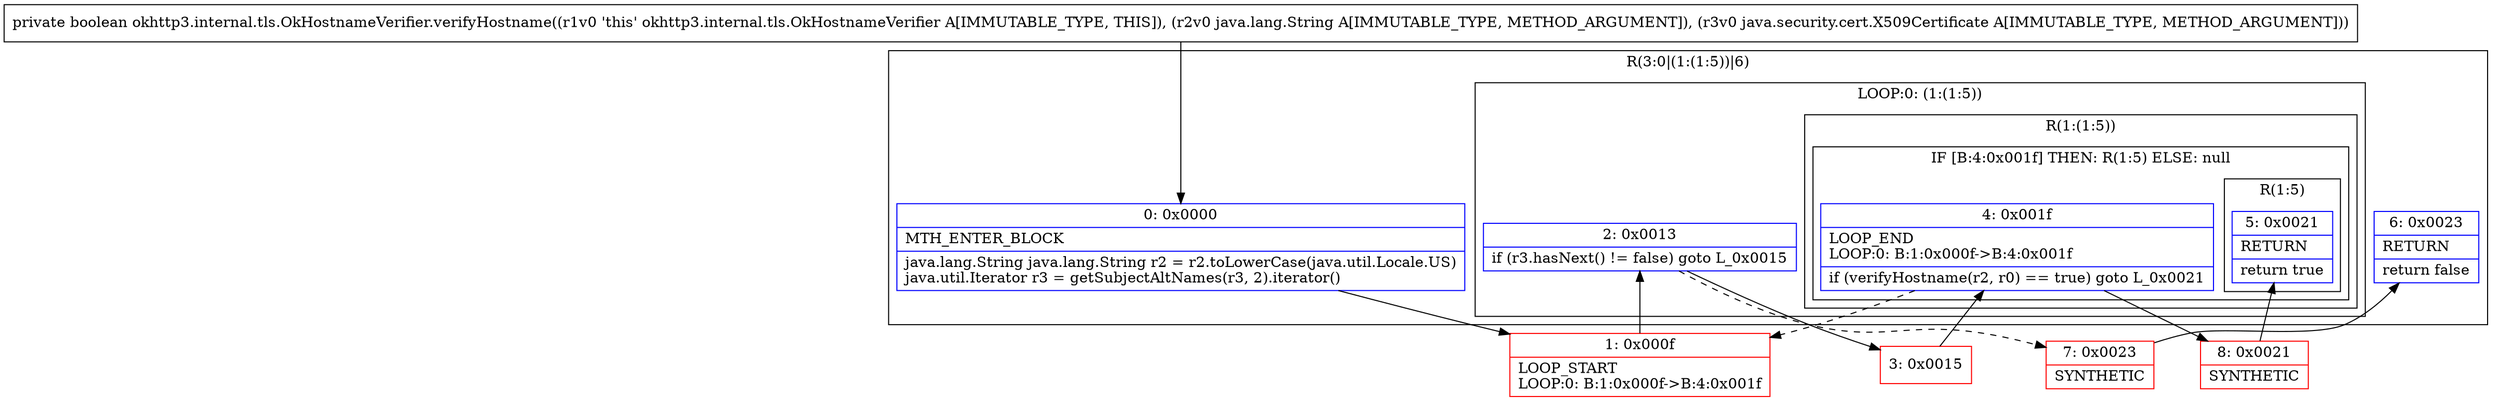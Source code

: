 digraph "CFG forokhttp3.internal.tls.OkHostnameVerifier.verifyHostname(Ljava\/lang\/String;Ljava\/security\/cert\/X509Certificate;)Z" {
subgraph cluster_Region_644408590 {
label = "R(3:0|(1:(1:5))|6)";
node [shape=record,color=blue];
Node_0 [shape=record,label="{0\:\ 0x0000|MTH_ENTER_BLOCK\l|java.lang.String java.lang.String r2 = r2.toLowerCase(java.util.Locale.US)\ljava.util.Iterator r3 = getSubjectAltNames(r3, 2).iterator()\l}"];
subgraph cluster_LoopRegion_1927988749 {
label = "LOOP:0: (1:(1:5))";
node [shape=record,color=blue];
Node_2 [shape=record,label="{2\:\ 0x0013|if (r3.hasNext() != false) goto L_0x0015\l}"];
subgraph cluster_Region_1126433736 {
label = "R(1:(1:5))";
node [shape=record,color=blue];
subgraph cluster_IfRegion_364947759 {
label = "IF [B:4:0x001f] THEN: R(1:5) ELSE: null";
node [shape=record,color=blue];
Node_4 [shape=record,label="{4\:\ 0x001f|LOOP_END\lLOOP:0: B:1:0x000f\-\>B:4:0x001f\l|if (verifyHostname(r2, r0) == true) goto L_0x0021\l}"];
subgraph cluster_Region_948342585 {
label = "R(1:5)";
node [shape=record,color=blue];
Node_5 [shape=record,label="{5\:\ 0x0021|RETURN\l|return true\l}"];
}
}
}
}
Node_6 [shape=record,label="{6\:\ 0x0023|RETURN\l|return false\l}"];
}
Node_1 [shape=record,color=red,label="{1\:\ 0x000f|LOOP_START\lLOOP:0: B:1:0x000f\-\>B:4:0x001f\l}"];
Node_3 [shape=record,color=red,label="{3\:\ 0x0015}"];
Node_7 [shape=record,color=red,label="{7\:\ 0x0023|SYNTHETIC\l}"];
Node_8 [shape=record,color=red,label="{8\:\ 0x0021|SYNTHETIC\l}"];
MethodNode[shape=record,label="{private boolean okhttp3.internal.tls.OkHostnameVerifier.verifyHostname((r1v0 'this' okhttp3.internal.tls.OkHostnameVerifier A[IMMUTABLE_TYPE, THIS]), (r2v0 java.lang.String A[IMMUTABLE_TYPE, METHOD_ARGUMENT]), (r3v0 java.security.cert.X509Certificate A[IMMUTABLE_TYPE, METHOD_ARGUMENT])) }"];
MethodNode -> Node_0;
Node_0 -> Node_1;
Node_2 -> Node_3;
Node_2 -> Node_7[style=dashed];
Node_4 -> Node_1[style=dashed];
Node_4 -> Node_8;
Node_1 -> Node_2;
Node_3 -> Node_4;
Node_7 -> Node_6;
Node_8 -> Node_5;
}


